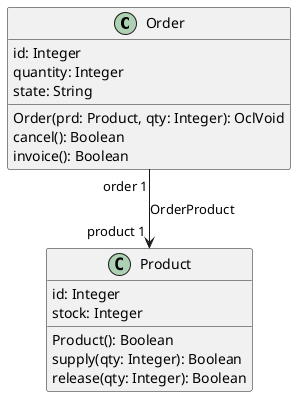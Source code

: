 @startuml InvoicingOrders

' classes '
class Order{
    id: Integer
    quantity: Integer
    state: String
    Order(prd: Product, qty: Integer): OclVoid
    cancel(): Boolean
    invoice(): Boolean
}

class Product{
    id: Integer
    stock: Integer
    Product(): Boolean
    supply(qty: Integer): Boolean
    release(qty: Integer): Boolean
}

' associations '
Order "order 1" --> "product 1" Product: OrderProduct

@enduml